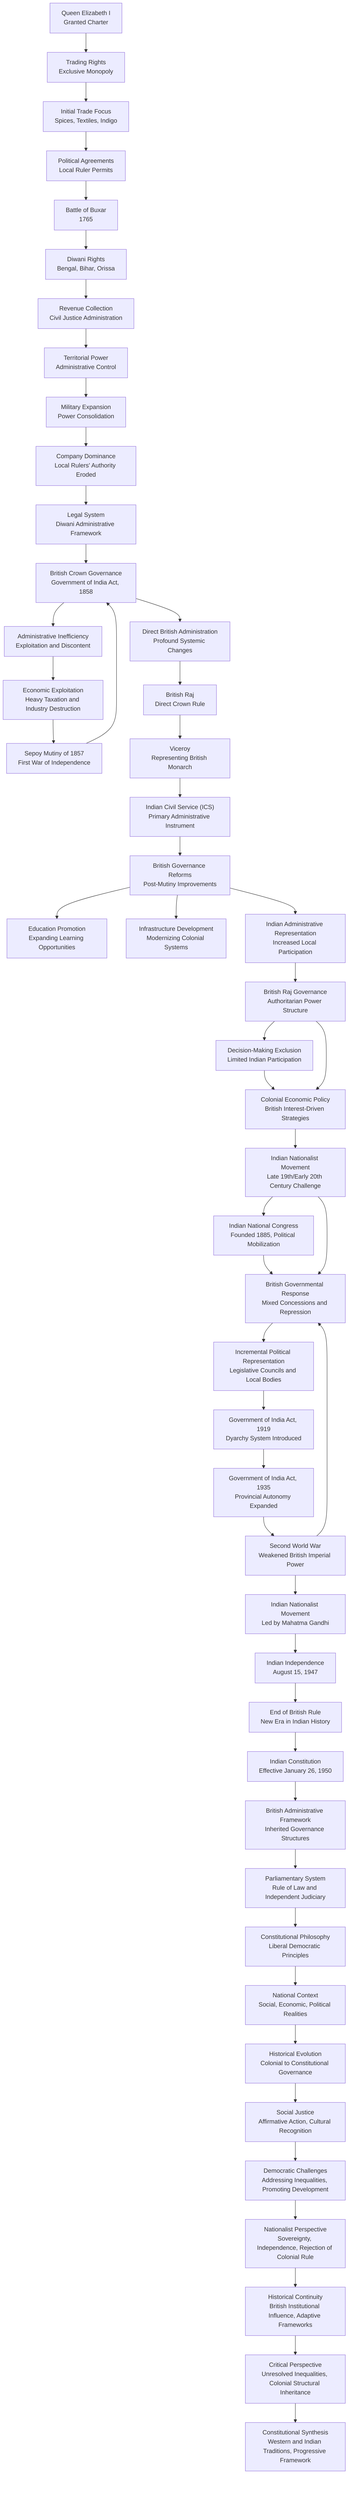graph TD


%% Chapter: Historical Background - Historical Background

%% Section 1
%% Historical Background - East India Company Initial Establishment
EIC["East India Company<br>Established 1600"]
QUEEN["Queen Elizabeth I<br>Granted Charter"]
QUEEN --> EIC
EIC["Trading Rights<br>Exclusive Monopoly"]
EIC --> TRADE["Initial Trade Focus<br>Spices, Textiles, Indigo"]

%% Section 2
%% Political Landscape and Revenue Rights
PERMITS["Political Agreements<br>Local Ruler Permits"]
TRADE --> PERMITS
BATTLE["Battle of Buxar<br>1765"]
PERMITS --> BATTLE
DIWANI["Diwani Rights<br>Bengal, Bihar, Orissa"]
BATTLE --> DIWANI
REVENUE["Revenue Collection<br>Civil Justice Administration"]
DIWANI --> REVENUE

%% Section 3
%% Company's Territorial Power Transformation
CONTROL["Territorial Power<br>Administrative Control"]
REVENUE --> CONTROL
EXPANSION["Military Expansion<br>Power Consolidation"]
CONTROL --> EXPANSION
DOMINANCE["Company Dominance<br>Local Rulers' Authority Eroded"]
EXPANSION --> DOMINANCE

%% Section 4
%% Company's Legal and Administrative Structures
LEGAL["Legal System<br>Diwani Administrative Framework"]
DOMINANCE --> LEGAL
%% Governance Dual System
GOVERNANCE["Dual Governance<br>Company vs Nawab Authority"]
LEGAL --> GOVERNANCE
%% Systemic Challenges
CORRUPTION["Administrative Inefficiency<br>Exploitation and Discontent"]
GOVERNANCE --> CORRUPTION

%% Section 5
%% Economic Impact and Resistance
ECONOMIC["Economic Exploitation<br>Heavy Taxation and Industry Destruction"]
CORRUPTION --> ECONOMIC
%% Revolutionary Moment
MUTINY["Sepoy Mutiny of 1857<br>First War of Independence"]
ECONOMIC --> MUTINY

%% Section 6
%% Mutiny Aftermath and British Response
GOVERNANCE["British Crown Governance<br>Government of India Act, 1858"]
MUTINY --> GOVERNANCE
%% Political Transformation
ADMINISTRATION["Direct British Administration<br>Profound Systemic Changes"]
GOVERNANCE --> ADMINISTRATION

%% Section 7
%% British Raj Establishment
BRITISH_RAJ["British Raj<br>Direct Crown Rule"]
ADMINISTRATION --> BRITISH_RAJ
%% Administrative Transformation
VICEROY["Viceroy<br>Representing British Monarch"]
BRITISH_RAJ --> VICEROY

%% Section 8
%% Indian Civil Service Reorganization
ICS["Indian Civil Service (ICS)<br>Primary Administrative Instrument"]
VICEROY --> ICS
%% Administrative Reforms
REFORMS["British Governance Reforms<br>Post-Mutiny Improvements"]
ICS --> REFORMS
%% Reform Areas
EDUCATION["Education Promotion<br>Expanding Learning Opportunities"]
INFRASTRUCTURE["Infrastructure Development<br>Modernizing Colonial Systems"]
REPRESENTATION["Indian Administrative Representation<br>Increased Local Participation"]
REFORMS --> EDUCATION
REFORMS --> INFRASTRUCTURE
REFORMS --> REPRESENTATION

%% Section 9
%% British Raj Authoritarian Characteristics
AUTHORITARIANISM["British Raj Governance<br>Authoritarian Power Structure"]
REPRESENTATION --> AUTHORITARIANISM
%% Power Dynamics
POWER_DYNAMICS["Decision-Making Exclusion<br>Limited Indian Participation"]
AUTHORITARIANISM --> POWER_DYNAMICS
%% Economic Exploitation
ECONOMIC_POLICY["Colonial Economic Policy<br>British Interest-Driven Strategies"]
POWER_DYNAMICS --> ECONOMIC_POLICY
AUTHORITARIANISM --> ECONOMIC_POLICY

%% Section 10
%% Indian Nationalist Movement Rise
NATIONALIST_MOVEMENT["Indian Nationalist Movement<br>Late 19th/Early 20th Century Challenge"]
ECONOMIC_POLICY --> NATIONALIST_MOVEMENT
%% Indian National Congress Formation
INDIAN_CONGRESS["Indian National Congress<br>Founded 1885, Political Mobilization"]
NATIONALIST_MOVEMENT --> INDIAN_CONGRESS
%% British Response
BRITISH_RESPONSE["British Governmental Response<br>Mixed Concessions and Repression"]
INDIAN_CONGRESS --> BRITISH_RESPONSE
NATIONALIST_MOVEMENT --> BRITISH_RESPONSE
%% Political Representation
POLITICAL_REPRESENTATION["Incremental Political Representation<br>Legislative Councils and Local Bodies"]
BRITISH_RESPONSE --> POLITICAL_REPRESENTATION

%% Section 11
%% Government of India Acts
GOV_ACT_1919["Government of India Act, 1919<br>Dyarchy System Introduced"]
POLITICAL_REPRESENTATION --> GOV_ACT_1919
%% Further Legislative Reforms
GOV_ACT_1935["Government of India Act, 1935<br>Provincial Autonomy Expanded"]
GOV_ACT_1919 --> GOV_ACT_1935
%% World War Impact
WORLD_WAR_IMPACT["Second World War<br>Weakened British Imperial Power"]
GOV_ACT_1935 --> WORLD_WAR_IMPACT
WORLD_WAR_IMPACT --> BRITISH_RESPONSE

%% Section 12
%% Indian Independence Movement
INDIAN_INDEPENDENCE_MOVEMENT["Indian Nationalist Movement<br>Led by Mahatma Gandhi"]
WORLD_WAR_IMPACT --> INDIAN_INDEPENDENCE_MOVEMENT
%% Independence Achievement
INDEPENDENCE_DAY["Indian Independence<br>August 15, 1947"]
INDIAN_INDEPENDENCE_MOVEMENT --> INDEPENDENCE_DAY
%% Historical Transition
POST_COLONIAL_ERA["End of British Rule<br>New Era in Indian History"]
INDEPENDENCE_DAY --> POST_COLONIAL_ERA

%% Section 13
%% Constitutional Legacy
CONSTITUTION_ESTABLISHMENT["Indian Constitution<br>Effective January 26, 1950"]
POST_COLONIAL_ERA --> CONSTITUTION_ESTABLISHMENT
%% British Institutional Inheritance
BRITISH_LEGACY["British Administrative Framework<br>Inherited Governance Structures"]
CONSTITUTION_ESTABLISHMENT --> BRITISH_LEGACY
%% Governance Inheritance
PARLIAMENTARY_SYSTEM["Parliamentary System<br>Rule of Law and Independent Judiciary"]
BRITISH_LEGACY --> PARLIAMENTARY_SYSTEM

%% Section 14
%% Constitutional Philosophy
CONSTITUTIONAL_PHILOSOPHY["Constitutional Philosophy<br>Liberal Democratic Principles"]
PARLIAMENTARY_SYSTEM --> CONSTITUTIONAL_PHILOSOPHY
%% Unique National Characteristics
NATIONAL_CONTEXT["National Context<br>Social, Economic, Political Realities"]
CONSTITUTIONAL_PHILOSOPHY --> NATIONAL_CONTEXT

%% Section 15
%% Historical Context and Constitutional Evolution
HISTORICAL_EVOLUTION["Historical Evolution<br>Colonial to Constitutional Governance"]
NATIONAL_CONTEXT --> HISTORICAL_EVOLUTION
%% Constitutional Principles and Social Justice
SOCIAL_JUSTICE["Social Justice<br>Affirmative Action, Cultural Recognition"]
HISTORICAL_EVOLUTION --> SOCIAL_JUSTICE
%% Democratic Challenges and Aspirations
DEMOCRATIC_CHALLENGES["Democratic Challenges<br>Addressing Inequalities, Promoting Development"]
SOCIAL_JUSTICE --> DEMOCRATIC_CHALLENGES

%% Section 16
%% Nationalist Constitutional Perspective
NATIONALIST_PERSPECTIVE["Nationalist Perspective<br>Sovereignty, Independence, Rejection of Colonial Rule"]
DEMOCRATIC_CHALLENGES --> NATIONALIST_PERSPECTIVE
%% Historical Continuity Analysis
HISTORICAL_CONTINUITY["Historical Continuity<br>British Institutional Influence, Adaptive Frameworks"]
NATIONALIST_PERSPECTIVE --> HISTORICAL_CONTINUITY

%% Section 17
%% Critical/Marxist Constitutional Perspective
CRITICAL_PERSPECTIVE["Critical Perspective<br>Unresolved Inequalities, Colonial Structural Inheritance"]
HISTORICAL_CONTINUITY --> CRITICAL_PERSPECTIVE
%% Synthesis of Traditions
CONSTITUTIONAL_SYNTHESIS["Constitutional Synthesis<br>Western and Indian Traditions, Progressive Framework"]
CRITICAL_PERSPECTIVE --> CONSTITUTIONAL_SYNTHESIS